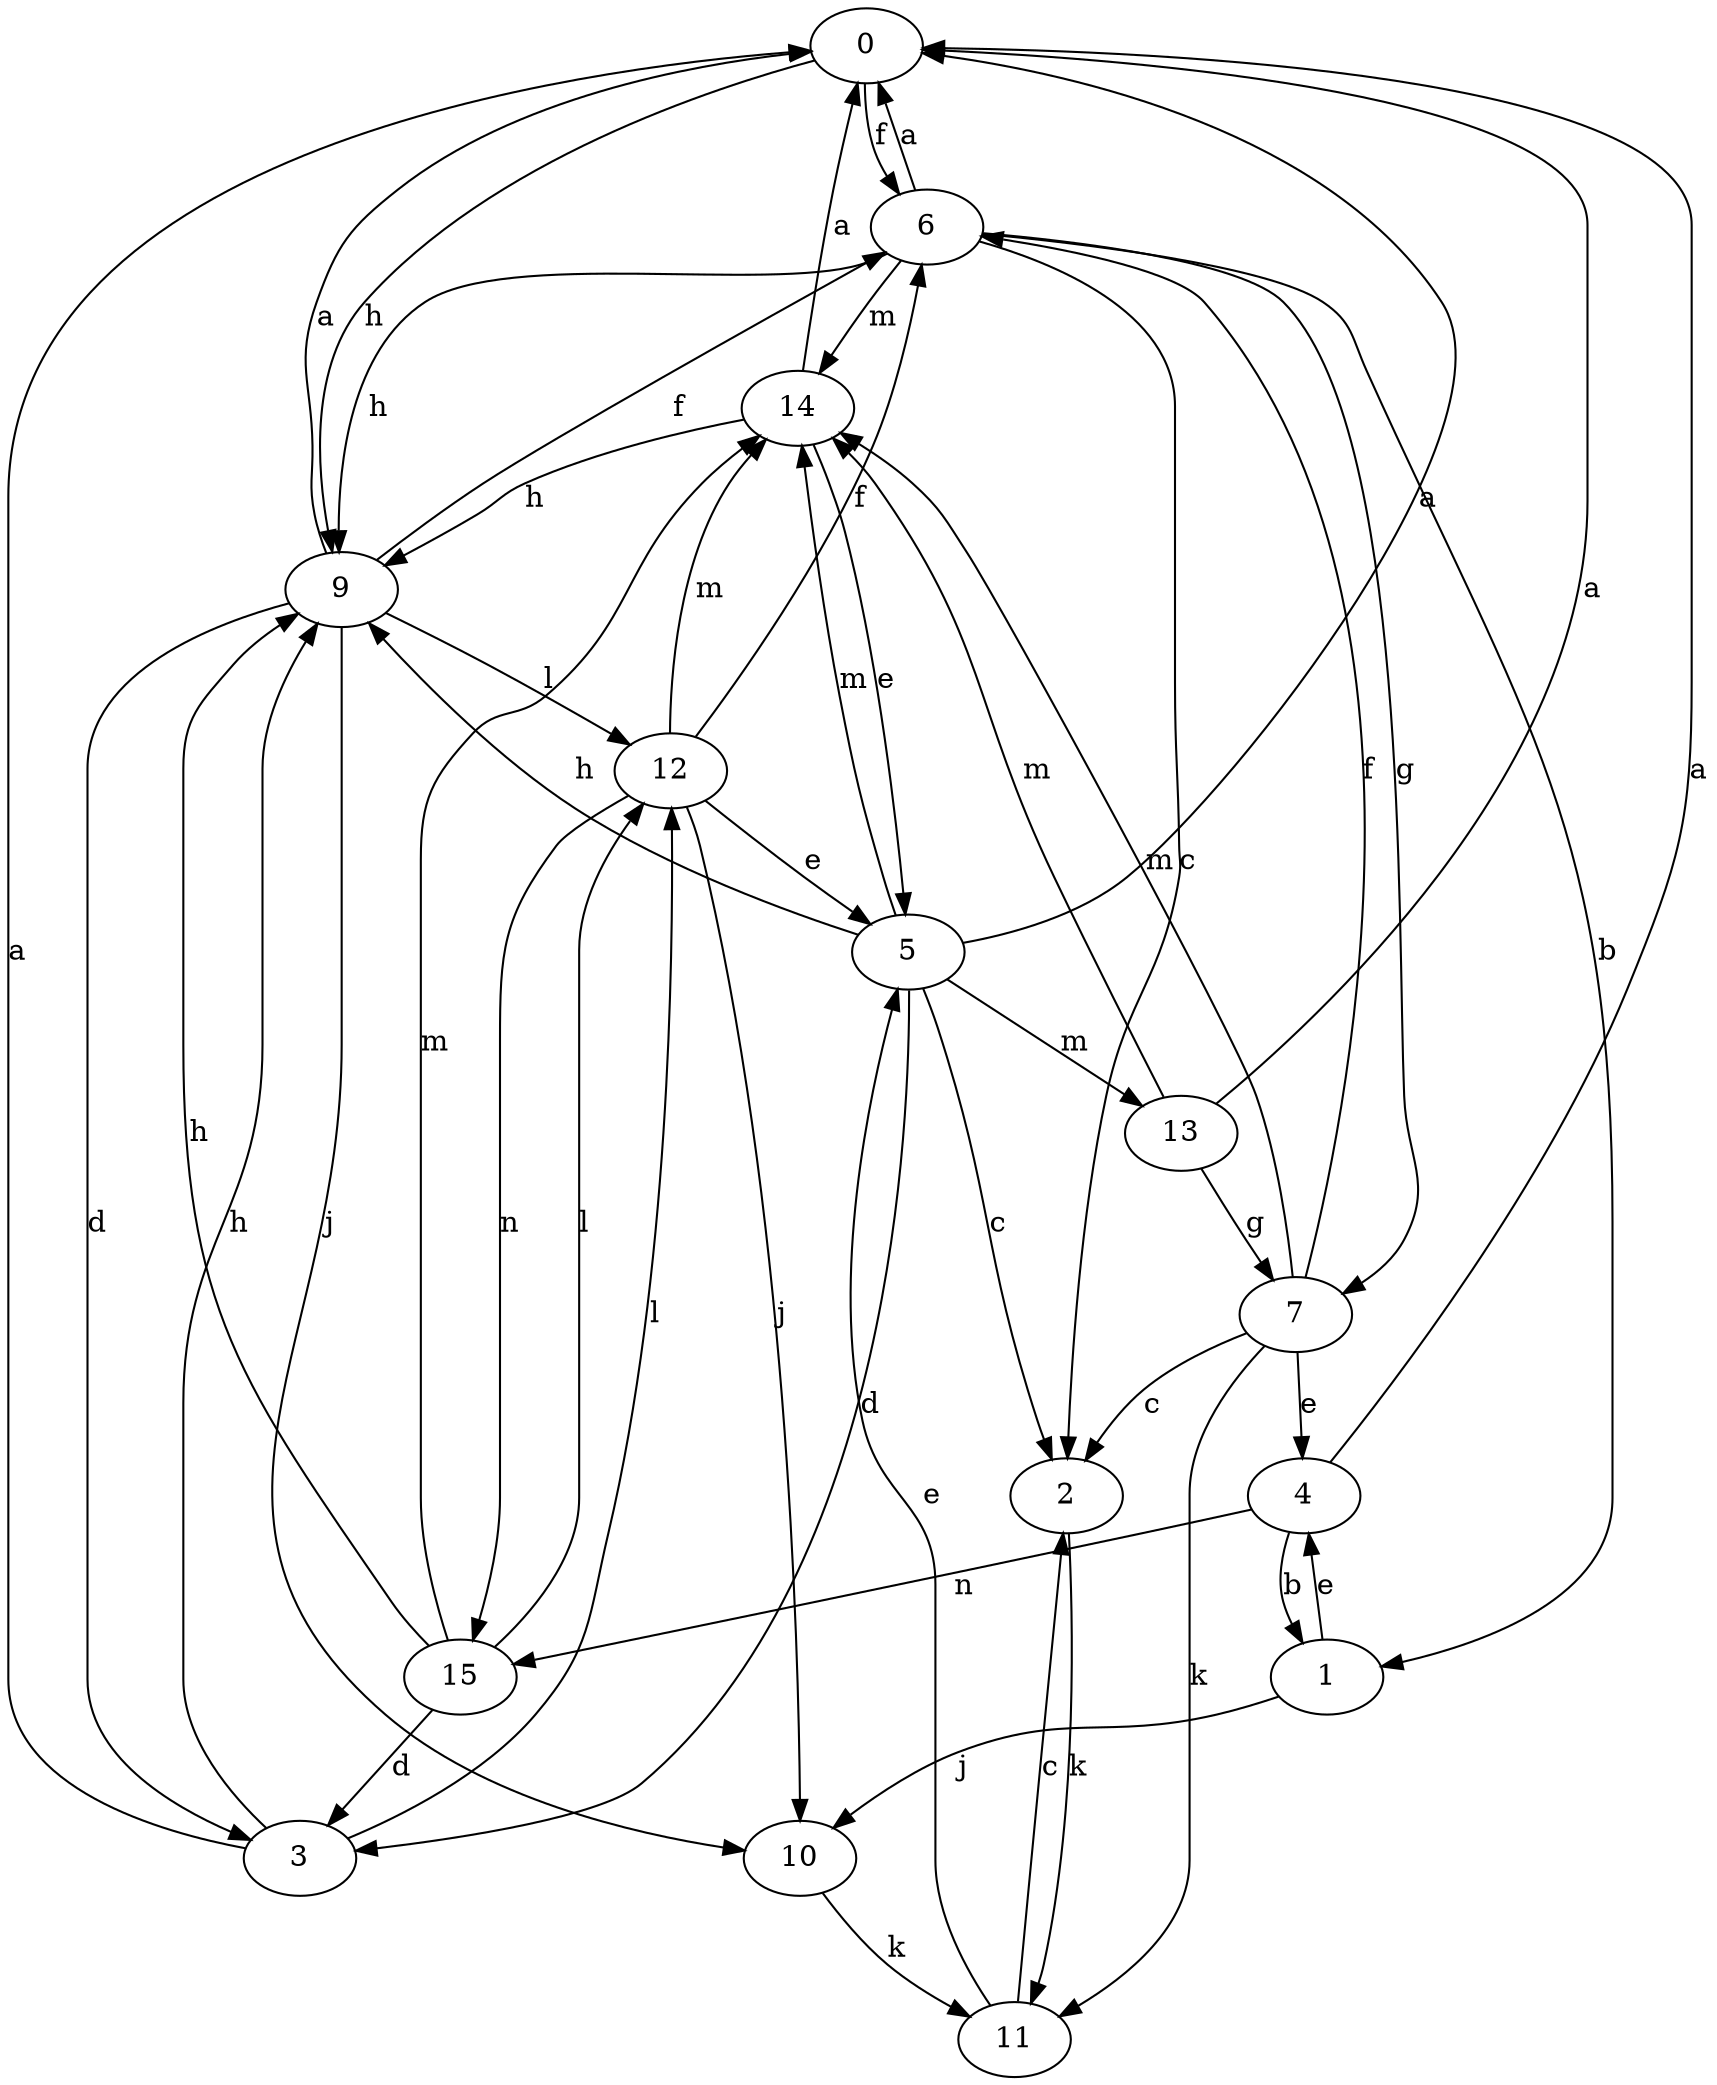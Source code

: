 strict digraph  {
0;
1;
2;
3;
4;
5;
6;
7;
9;
10;
11;
12;
13;
14;
15;
0 -> 6  [label=f];
0 -> 9  [label=h];
1 -> 4  [label=e];
1 -> 10  [label=j];
2 -> 11  [label=k];
3 -> 0  [label=a];
3 -> 9  [label=h];
3 -> 12  [label=l];
4 -> 0  [label=a];
4 -> 1  [label=b];
4 -> 15  [label=n];
5 -> 0  [label=a];
5 -> 2  [label=c];
5 -> 3  [label=d];
5 -> 9  [label=h];
5 -> 13  [label=m];
5 -> 14  [label=m];
6 -> 0  [label=a];
6 -> 1  [label=b];
6 -> 2  [label=c];
6 -> 7  [label=g];
6 -> 9  [label=h];
6 -> 14  [label=m];
7 -> 2  [label=c];
7 -> 4  [label=e];
7 -> 6  [label=f];
7 -> 11  [label=k];
7 -> 14  [label=m];
9 -> 0  [label=a];
9 -> 3  [label=d];
9 -> 6  [label=f];
9 -> 10  [label=j];
9 -> 12  [label=l];
10 -> 11  [label=k];
11 -> 2  [label=c];
11 -> 5  [label=e];
12 -> 5  [label=e];
12 -> 6  [label=f];
12 -> 10  [label=j];
12 -> 14  [label=m];
12 -> 15  [label=n];
13 -> 0  [label=a];
13 -> 7  [label=g];
13 -> 14  [label=m];
14 -> 0  [label=a];
14 -> 5  [label=e];
14 -> 9  [label=h];
15 -> 3  [label=d];
15 -> 9  [label=h];
15 -> 12  [label=l];
15 -> 14  [label=m];
}
